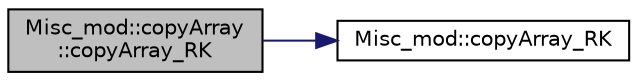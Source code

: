 digraph "Misc_mod::copyArray::copyArray_RK"
{
 // LATEX_PDF_SIZE
  edge [fontname="Helvetica",fontsize="10",labelfontname="Helvetica",labelfontsize="10"];
  node [fontname="Helvetica",fontsize="10",shape=record];
  rankdir="LR";
  Node1 [label="Misc_mod::copyArray\l::copyArray_RK",height=0.2,width=0.4,color="black", fillcolor="grey75", style="filled", fontcolor="black",tooltip=" "];
  Node1 -> Node2 [color="midnightblue",fontsize="10",style="solid",fontname="Helvetica"];
  Node2 [label="Misc_mod::copyArray_RK",height=0.2,width=0.4,color="black", fillcolor="white", style="filled",URL="$namespaceMisc__mod.html#a2af99a7e11013cf338bac8eaa09d92d1",tooltip=" "];
}
